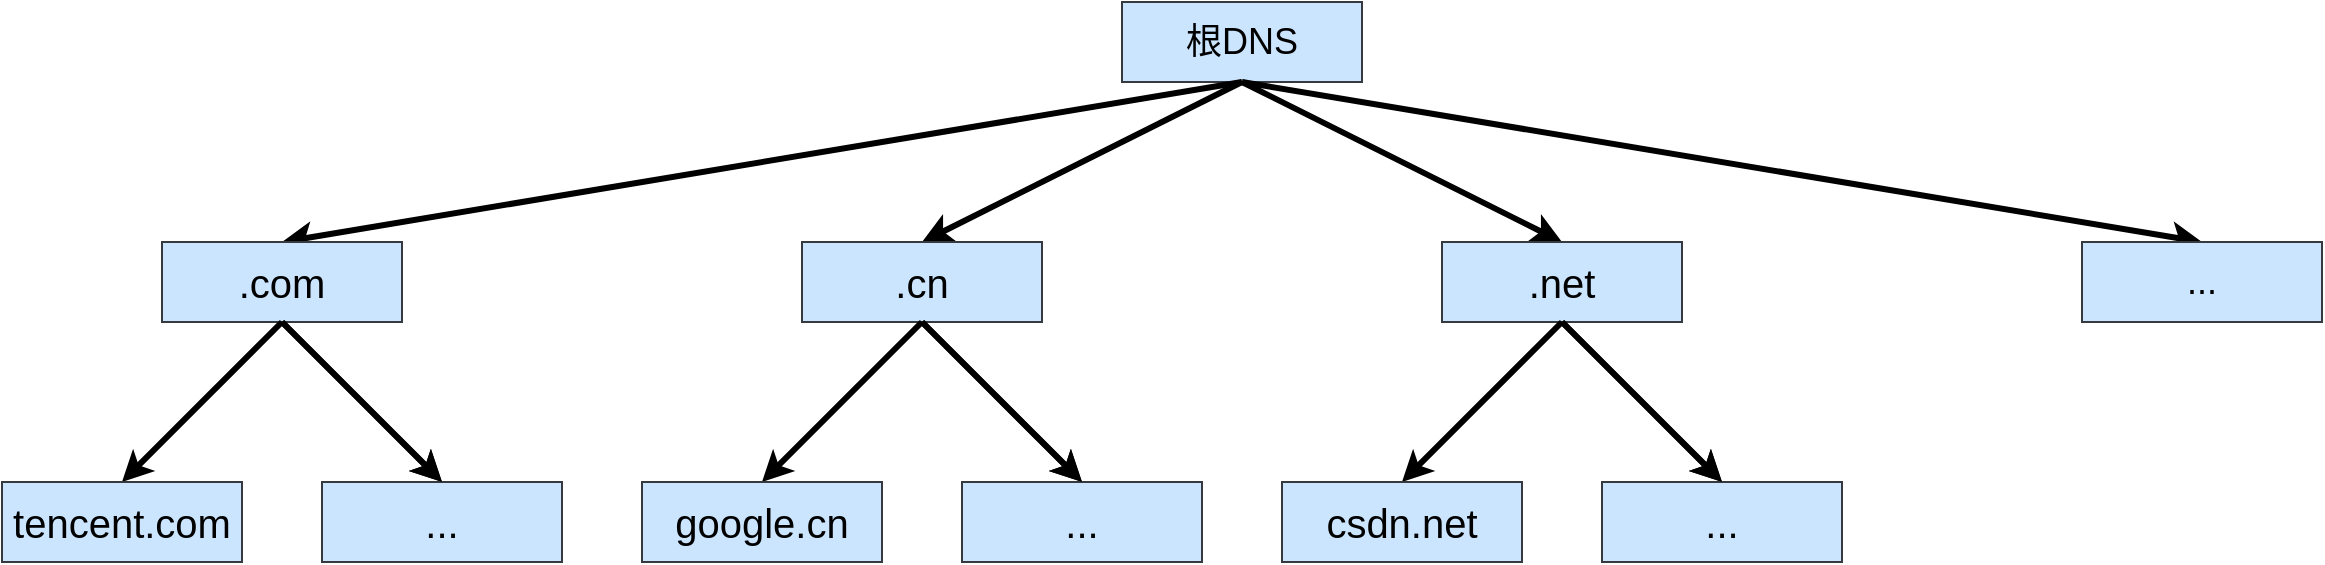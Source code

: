 <mxfile version="14.4.3" type="device"><diagram id="zeNDno2Sx3929AIADQYV" name="第 1 页"><mxGraphModel dx="3903" dy="3160" grid="1" gridSize="10" guides="1" tooltips="1" connect="1" arrows="1" fold="1" page="1" pageScale="1" pageWidth="827" pageHeight="1169" math="0" shadow="0"><root><mxCell id="0"/><mxCell id="1" parent="0"/><mxCell id="JVO4J7xySADoEXz4aTEA-1" value="&lt;font&gt;&lt;font style=&quot;font-size: 18px&quot;&gt;根DNS&lt;/font&gt;&lt;br&gt;&lt;/font&gt;" style="rounded=0;whiteSpace=wrap;html=1;fontSize=16;fillColor=#cce5ff;strokeColor=#36393d;" vertex="1" parent="1"><mxGeometry x="-1400" y="-2080" width="120" height="40" as="geometry"/></mxCell><mxCell id="JVO4J7xySADoEXz4aTEA-2" value="" style="endArrow=classic;html=1;exitX=0.5;exitY=1;exitDx=0;exitDy=0;strokeWidth=3;entryX=0.5;entryY=0;entryDx=0;entryDy=0;" edge="1" parent="1" source="JVO4J7xySADoEXz4aTEA-1" target="JVO4J7xySADoEXz4aTEA-11"><mxGeometry width="50" height="50" relative="1" as="geometry"><mxPoint x="-1170" y="-2110" as="sourcePoint"/><mxPoint x="-1600" y="-1920" as="targetPoint"/><Array as="points"/></mxGeometry></mxCell><mxCell id="JVO4J7xySADoEXz4aTEA-11" value="&lt;font style=&quot;font-size: 20px&quot;&gt;.com&lt;br&gt;&lt;/font&gt;" style="rounded=0;whiteSpace=wrap;html=1;fontSize=16;fillColor=#cce5ff;strokeColor=#36393d;" vertex="1" parent="1"><mxGeometry x="-1880" y="-1960" width="120" height="40" as="geometry"/></mxCell><mxCell id="JVO4J7xySADoEXz4aTEA-13" value="" style="endArrow=classic;html=1;exitX=0.5;exitY=1;exitDx=0;exitDy=0;strokeWidth=3;entryX=0.5;entryY=0;entryDx=0;entryDy=0;" edge="1" parent="1" target="JVO4J7xySADoEXz4aTEA-32" source="JVO4J7xySADoEXz4aTEA-1"><mxGeometry width="50" height="50" relative="1" as="geometry"><mxPoint x="-1220" y="-2040" as="sourcePoint"/><mxPoint x="-1420.0" y="-1960" as="targetPoint"/><Array as="points"/></mxGeometry></mxCell><mxCell id="JVO4J7xySADoEXz4aTEA-15" value="" style="endArrow=classic;html=1;exitX=0.5;exitY=1;exitDx=0;exitDy=0;strokeWidth=3;entryX=0.5;entryY=0;entryDx=0;entryDy=0;" edge="1" parent="1" target="JVO4J7xySADoEXz4aTEA-42" source="JVO4J7xySADoEXz4aTEA-1"><mxGeometry width="50" height="50" relative="1" as="geometry"><mxPoint x="-1060" y="-2040" as="sourcePoint"/><mxPoint x="-1260" y="-1960" as="targetPoint"/><Array as="points"/></mxGeometry></mxCell><mxCell id="JVO4J7xySADoEXz4aTEA-17" value="" style="endArrow=classic;html=1;exitX=0.5;exitY=1;exitDx=0;exitDy=0;strokeWidth=3;entryX=0.5;entryY=0;entryDx=0;entryDy=0;" edge="1" parent="1" target="JVO4J7xySADoEXz4aTEA-18" source="JVO4J7xySADoEXz4aTEA-1"><mxGeometry width="50" height="50" relative="1" as="geometry"><mxPoint x="-900" y="-2040" as="sourcePoint"/><mxPoint x="-1120" y="-1920" as="targetPoint"/><Array as="points"/></mxGeometry></mxCell><mxCell id="JVO4J7xySADoEXz4aTEA-18" value="&lt;font&gt;&lt;font style=&quot;font-size: 18px&quot;&gt;...&lt;/font&gt;&lt;br&gt;&lt;/font&gt;" style="rounded=0;whiteSpace=wrap;html=1;fontSize=16;fillColor=#cce5ff;strokeColor=#36393d;" vertex="1" parent="1"><mxGeometry x="-920" y="-1960" width="120" height="40" as="geometry"/></mxCell><mxCell id="JVO4J7xySADoEXz4aTEA-19" value="" style="endArrow=classic;html=1;exitX=0.5;exitY=1;exitDx=0;exitDy=0;strokeWidth=3;entryX=0.5;entryY=0;entryDx=0;entryDy=0;" edge="1" parent="1" target="JVO4J7xySADoEXz4aTEA-20" source="JVO4J7xySADoEXz4aTEA-11"><mxGeometry width="50" height="50" relative="1" as="geometry"><mxPoint x="-1770" y="-1890" as="sourcePoint"/><mxPoint x="-1950" y="-1740" as="targetPoint"/><Array as="points"/></mxGeometry></mxCell><mxCell id="JVO4J7xySADoEXz4aTEA-20" value="&lt;font style=&quot;font-size: 20px&quot;&gt;tencent.com&lt;br&gt;&lt;/font&gt;" style="rounded=0;whiteSpace=wrap;html=1;fontSize=16;fillColor=#cce5ff;strokeColor=#36393d;" vertex="1" parent="1"><mxGeometry x="-1960" y="-1840" width="120" height="40" as="geometry"/></mxCell><mxCell id="JVO4J7xySADoEXz4aTEA-21" value="&lt;font style=&quot;font-size: 20px&quot;&gt;tencent.com&lt;br&gt;&lt;/font&gt;" style="rounded=0;whiteSpace=wrap;html=1;fontSize=16;fillColor=#cce5ff;strokeColor=#36393d;" vertex="1" parent="1"><mxGeometry x="-1960" y="-1840" width="120" height="40" as="geometry"/></mxCell><mxCell id="JVO4J7xySADoEXz4aTEA-22" value="" style="endArrow=classic;html=1;strokeWidth=3;entryX=0.5;entryY=0;entryDx=0;entryDy=0;exitX=0.5;exitY=1;exitDx=0;exitDy=0;" edge="1" parent="1" source="JVO4J7xySADoEXz4aTEA-11"><mxGeometry width="50" height="50" relative="1" as="geometry"><mxPoint x="-1780" y="-1910" as="sourcePoint"/><mxPoint x="-1740" y="-1840" as="targetPoint"/><Array as="points"/></mxGeometry></mxCell><mxCell id="JVO4J7xySADoEXz4aTEA-23" value="&lt;font style=&quot;font-size: 20px&quot;&gt;...&lt;br&gt;&lt;/font&gt;" style="rounded=0;whiteSpace=wrap;html=1;fontSize=16;fillColor=#cce5ff;strokeColor=#36393d;" vertex="1" parent="1"><mxGeometry x="-1800" y="-1840" width="120" height="40" as="geometry"/></mxCell><mxCell id="JVO4J7xySADoEXz4aTEA-24" value="&lt;font style=&quot;font-size: 20px&quot;&gt;tencent.com&lt;br&gt;&lt;/font&gt;" style="rounded=0;whiteSpace=wrap;html=1;fontSize=16;fillColor=#cce5ff;strokeColor=#36393d;" vertex="1" parent="1"><mxGeometry x="-1960" y="-1840" width="120" height="40" as="geometry"/></mxCell><mxCell id="JVO4J7xySADoEXz4aTEA-25" value="&lt;font style=&quot;font-size: 20px&quot;&gt;tencent.com&lt;br&gt;&lt;/font&gt;" style="rounded=0;whiteSpace=wrap;html=1;fontSize=16;fillColor=#cce5ff;strokeColor=#36393d;" vertex="1" parent="1"><mxGeometry x="-1960" y="-1840" width="120" height="40" as="geometry"/></mxCell><mxCell id="JVO4J7xySADoEXz4aTEA-26" value="&lt;font style=&quot;font-size: 20px&quot;&gt;...&lt;br&gt;&lt;/font&gt;" style="rounded=0;whiteSpace=wrap;html=1;fontSize=16;fillColor=#cce5ff;strokeColor=#36393d;" vertex="1" parent="1"><mxGeometry x="-1800" y="-1840" width="120" height="40" as="geometry"/></mxCell><mxCell id="JVO4J7xySADoEXz4aTEA-27" value="" style="endArrow=classic;html=1;strokeWidth=3;entryX=0.5;entryY=0;entryDx=0;entryDy=0;exitX=0.5;exitY=1;exitDx=0;exitDy=0;" edge="1" parent="1"><mxGeometry width="50" height="50" relative="1" as="geometry"><mxPoint x="-1820" y="-1920" as="sourcePoint"/><mxPoint x="-1740" y="-1840" as="targetPoint"/><Array as="points"/></mxGeometry></mxCell><mxCell id="JVO4J7xySADoEXz4aTEA-32" value="&lt;font style=&quot;font-size: 20px&quot;&gt;.cn&lt;br&gt;&lt;/font&gt;" style="rounded=0;whiteSpace=wrap;html=1;fontSize=16;fillColor=#cce5ff;strokeColor=#36393d;" vertex="1" parent="1"><mxGeometry x="-1560" y="-1960" width="120" height="40" as="geometry"/></mxCell><mxCell id="JVO4J7xySADoEXz4aTEA-33" value="" style="endArrow=classic;html=1;exitX=0.5;exitY=1;exitDx=0;exitDy=0;strokeWidth=3;entryX=0.5;entryY=0;entryDx=0;entryDy=0;" edge="1" parent="1" source="JVO4J7xySADoEXz4aTEA-32" target="JVO4J7xySADoEXz4aTEA-34"><mxGeometry width="50" height="50" relative="1" as="geometry"><mxPoint x="-1450" y="-1890" as="sourcePoint"/><mxPoint x="-1630" y="-1740" as="targetPoint"/><Array as="points"/></mxGeometry></mxCell><mxCell id="JVO4J7xySADoEXz4aTEA-34" value="&lt;font style=&quot;font-size: 20px&quot;&gt;tencent.com&lt;br&gt;&lt;/font&gt;" style="rounded=0;whiteSpace=wrap;html=1;fontSize=16;fillColor=#cce5ff;strokeColor=#36393d;" vertex="1" parent="1"><mxGeometry x="-1640" y="-1840" width="120" height="40" as="geometry"/></mxCell><mxCell id="JVO4J7xySADoEXz4aTEA-35" value="&lt;font style=&quot;font-size: 20px&quot;&gt;tencent.com&lt;br&gt;&lt;/font&gt;" style="rounded=0;whiteSpace=wrap;html=1;fontSize=16;fillColor=#cce5ff;strokeColor=#36393d;" vertex="1" parent="1"><mxGeometry x="-1640" y="-1840" width="120" height="40" as="geometry"/></mxCell><mxCell id="JVO4J7xySADoEXz4aTEA-36" value="" style="endArrow=classic;html=1;strokeWidth=3;entryX=0.5;entryY=0;entryDx=0;entryDy=0;exitX=0.5;exitY=1;exitDx=0;exitDy=0;" edge="1" parent="1" source="JVO4J7xySADoEXz4aTEA-32"><mxGeometry width="50" height="50" relative="1" as="geometry"><mxPoint x="-1460" y="-1910" as="sourcePoint"/><mxPoint x="-1420.0" y="-1840" as="targetPoint"/><Array as="points"/></mxGeometry></mxCell><mxCell id="JVO4J7xySADoEXz4aTEA-37" value="&lt;font style=&quot;font-size: 20px&quot;&gt;...&lt;br&gt;&lt;/font&gt;" style="rounded=0;whiteSpace=wrap;html=1;fontSize=16;fillColor=#cce5ff;strokeColor=#36393d;" vertex="1" parent="1"><mxGeometry x="-1480" y="-1840" width="120" height="40" as="geometry"/></mxCell><mxCell id="JVO4J7xySADoEXz4aTEA-38" value="&lt;font style=&quot;font-size: 20px&quot;&gt;tencent.com&lt;br&gt;&lt;/font&gt;" style="rounded=0;whiteSpace=wrap;html=1;fontSize=16;fillColor=#cce5ff;strokeColor=#36393d;" vertex="1" parent="1"><mxGeometry x="-1640" y="-1840" width="120" height="40" as="geometry"/></mxCell><mxCell id="JVO4J7xySADoEXz4aTEA-39" value="&lt;font style=&quot;font-size: 20px&quot;&gt;google.cn&lt;br&gt;&lt;/font&gt;" style="rounded=0;whiteSpace=wrap;html=1;fontSize=16;fillColor=#cce5ff;strokeColor=#36393d;" vertex="1" parent="1"><mxGeometry x="-1640" y="-1840" width="120" height="40" as="geometry"/></mxCell><mxCell id="JVO4J7xySADoEXz4aTEA-40" value="&lt;font style=&quot;font-size: 20px&quot;&gt;...&lt;br&gt;&lt;/font&gt;" style="rounded=0;whiteSpace=wrap;html=1;fontSize=16;fillColor=#cce5ff;strokeColor=#36393d;" vertex="1" parent="1"><mxGeometry x="-1480" y="-1840" width="120" height="40" as="geometry"/></mxCell><mxCell id="JVO4J7xySADoEXz4aTEA-41" value="" style="endArrow=classic;html=1;strokeWidth=3;entryX=0.5;entryY=0;entryDx=0;entryDy=0;exitX=0.5;exitY=1;exitDx=0;exitDy=0;" edge="1" parent="1"><mxGeometry width="50" height="50" relative="1" as="geometry"><mxPoint x="-1500" y="-1920" as="sourcePoint"/><mxPoint x="-1420.0" y="-1840" as="targetPoint"/><Array as="points"/></mxGeometry></mxCell><mxCell id="JVO4J7xySADoEXz4aTEA-42" value="&lt;font style=&quot;font-size: 20px&quot;&gt;.net&lt;br&gt;&lt;/font&gt;" style="rounded=0;whiteSpace=wrap;html=1;fontSize=16;fillColor=#cce5ff;strokeColor=#36393d;" vertex="1" parent="1"><mxGeometry x="-1240" y="-1960" width="120" height="40" as="geometry"/></mxCell><mxCell id="JVO4J7xySADoEXz4aTEA-43" value="" style="endArrow=classic;html=1;exitX=0.5;exitY=1;exitDx=0;exitDy=0;strokeWidth=3;entryX=0.5;entryY=0;entryDx=0;entryDy=0;" edge="1" parent="1" source="JVO4J7xySADoEXz4aTEA-42" target="JVO4J7xySADoEXz4aTEA-44"><mxGeometry width="50" height="50" relative="1" as="geometry"><mxPoint x="-1130" y="-1890" as="sourcePoint"/><mxPoint x="-1310" y="-1740" as="targetPoint"/><Array as="points"/></mxGeometry></mxCell><mxCell id="JVO4J7xySADoEXz4aTEA-44" value="&lt;font style=&quot;font-size: 20px&quot;&gt;tencent.com&lt;br&gt;&lt;/font&gt;" style="rounded=0;whiteSpace=wrap;html=1;fontSize=16;fillColor=#cce5ff;strokeColor=#36393d;" vertex="1" parent="1"><mxGeometry x="-1320" y="-1840" width="120" height="40" as="geometry"/></mxCell><mxCell id="JVO4J7xySADoEXz4aTEA-45" value="&lt;font style=&quot;font-size: 20px&quot;&gt;tencent.com&lt;br&gt;&lt;/font&gt;" style="rounded=0;whiteSpace=wrap;html=1;fontSize=16;fillColor=#cce5ff;strokeColor=#36393d;" vertex="1" parent="1"><mxGeometry x="-1320" y="-1840" width="120" height="40" as="geometry"/></mxCell><mxCell id="JVO4J7xySADoEXz4aTEA-46" value="" style="endArrow=classic;html=1;strokeWidth=3;entryX=0.5;entryY=0;entryDx=0;entryDy=0;exitX=0.5;exitY=1;exitDx=0;exitDy=0;" edge="1" parent="1" source="JVO4J7xySADoEXz4aTEA-42"><mxGeometry width="50" height="50" relative="1" as="geometry"><mxPoint x="-1140" y="-1910" as="sourcePoint"/><mxPoint x="-1100.0" y="-1840" as="targetPoint"/><Array as="points"/></mxGeometry></mxCell><mxCell id="JVO4J7xySADoEXz4aTEA-47" value="&lt;font style=&quot;font-size: 20px&quot;&gt;...&lt;br&gt;&lt;/font&gt;" style="rounded=0;whiteSpace=wrap;html=1;fontSize=16;fillColor=#cce5ff;strokeColor=#36393d;" vertex="1" parent="1"><mxGeometry x="-1160" y="-1840" width="120" height="40" as="geometry"/></mxCell><mxCell id="JVO4J7xySADoEXz4aTEA-48" value="&lt;font style=&quot;font-size: 20px&quot;&gt;tencent.com&lt;br&gt;&lt;/font&gt;" style="rounded=0;whiteSpace=wrap;html=1;fontSize=16;fillColor=#cce5ff;strokeColor=#36393d;" vertex="1" parent="1"><mxGeometry x="-1320" y="-1840" width="120" height="40" as="geometry"/></mxCell><mxCell id="JVO4J7xySADoEXz4aTEA-49" value="&lt;font style=&quot;font-size: 20px&quot;&gt;csdn.net&lt;br&gt;&lt;/font&gt;" style="rounded=0;whiteSpace=wrap;html=1;fontSize=16;fillColor=#cce5ff;strokeColor=#36393d;" vertex="1" parent="1"><mxGeometry x="-1320" y="-1840" width="120" height="40" as="geometry"/></mxCell><mxCell id="JVO4J7xySADoEXz4aTEA-50" value="&lt;font style=&quot;font-size: 20px&quot;&gt;...&lt;br&gt;&lt;/font&gt;" style="rounded=0;whiteSpace=wrap;html=1;fontSize=16;fillColor=#cce5ff;strokeColor=#36393d;" vertex="1" parent="1"><mxGeometry x="-1160" y="-1840" width="120" height="40" as="geometry"/></mxCell><mxCell id="JVO4J7xySADoEXz4aTEA-51" value="" style="endArrow=classic;html=1;strokeWidth=3;entryX=0.5;entryY=0;entryDx=0;entryDy=0;exitX=0.5;exitY=1;exitDx=0;exitDy=0;" edge="1" parent="1"><mxGeometry width="50" height="50" relative="1" as="geometry"><mxPoint x="-1180" y="-1920" as="sourcePoint"/><mxPoint x="-1100.0" y="-1840" as="targetPoint"/><Array as="points"/></mxGeometry></mxCell></root></mxGraphModel></diagram></mxfile>